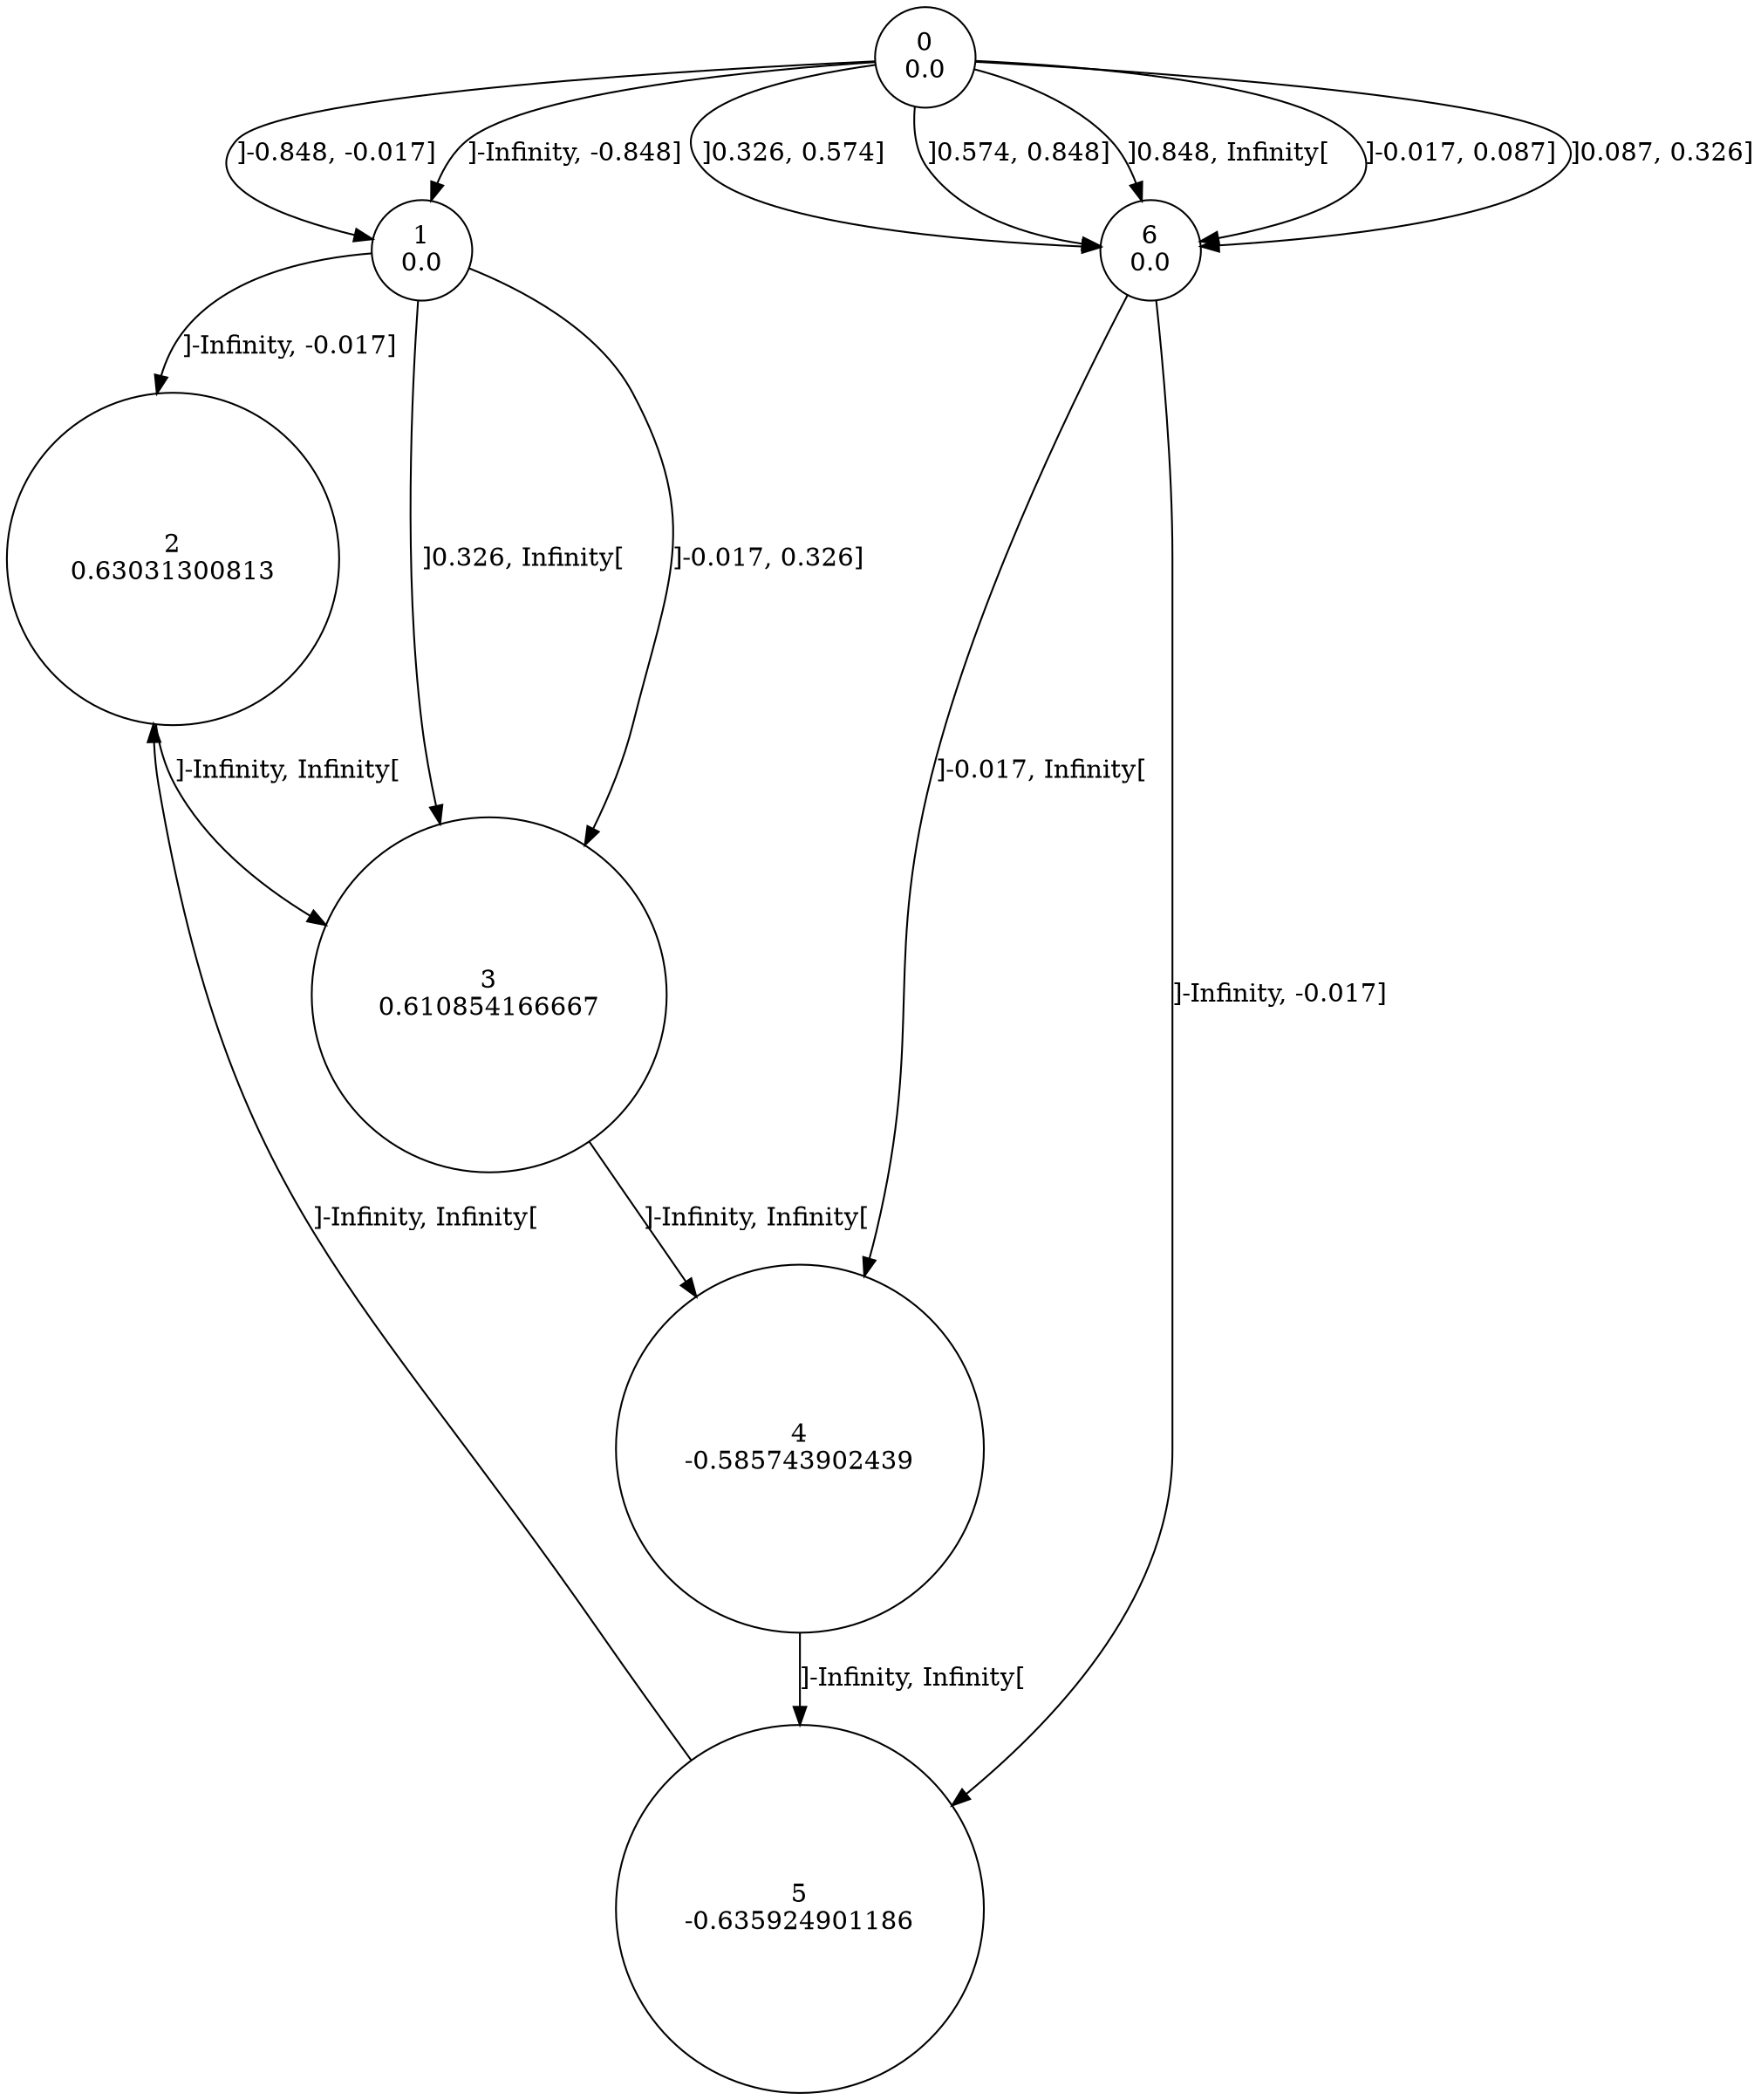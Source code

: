 digraph a {
0 [shape=circle, label="0\n0.0"];
	0 -> 1 [label="]-Infinity, -0.848]"];
	0 -> 1 [label="]-0.848, -0.017]"];
	0 -> 6 [label="]-0.017, 0.087]"];
	0 -> 6 [label="]0.087, 0.326]"];
	0 -> 6 [label="]0.326, 0.574]"];
	0 -> 6 [label="]0.574, 0.848]"];
	0 -> 6 [label="]0.848, Infinity["];
1 [shape=circle, label="1\n0.0"];
	1 -> 2 [label="]-Infinity, -0.017]"];
	1 -> 3 [label="]-0.017, 0.326]"];
	1 -> 3 [label="]0.326, Infinity["];
2 [shape=circle, label="2\n0.63031300813"];
	2 -> 3 [label="]-Infinity, Infinity["];
3 [shape=circle, label="3\n0.610854166667"];
	3 -> 4 [label="]-Infinity, Infinity["];
4 [shape=circle, label="4\n-0.585743902439"];
	4 -> 5 [label="]-Infinity, Infinity["];
5 [shape=circle, label="5\n-0.635924901186"];
	5 -> 2 [label="]-Infinity, Infinity["];
6 [shape=circle, label="6\n0.0"];
	6 -> 5 [label="]-Infinity, -0.017]"];
	6 -> 4 [label="]-0.017, Infinity["];
}